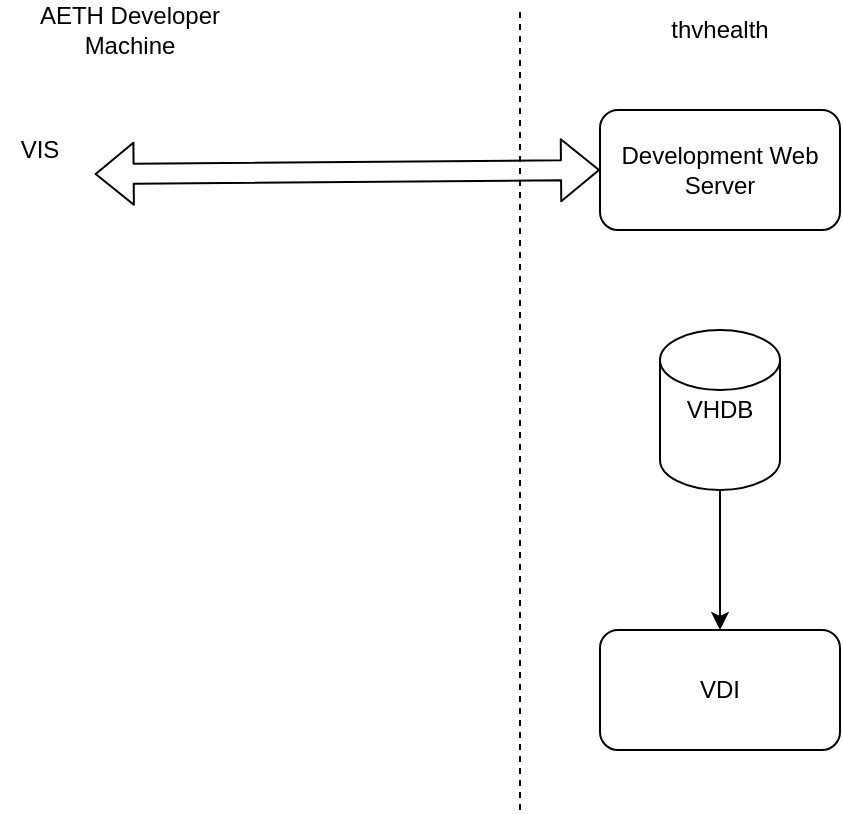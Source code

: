 <mxfile version="13.6.5" type="github">
  <diagram id="ypnYGRSSU72VjGxtLLSO" name="Page-1">
    <mxGraphModel dx="782" dy="469" grid="1" gridSize="10" guides="1" tooltips="1" connect="1" arrows="1" fold="1" page="1" pageScale="1" pageWidth="850" pageHeight="1100" math="0" shadow="0">
      <root>
        <mxCell id="0" />
        <mxCell id="1" parent="0" />
        <mxCell id="oPlSZlFirL73gus11Fi7-1" value="AETH Developer Machine" style="text;html=1;strokeColor=none;fillColor=none;align=center;verticalAlign=middle;whiteSpace=wrap;rounded=0;" vertex="1" parent="1">
          <mxGeometry x="110" y="60" width="110" height="20" as="geometry" />
        </mxCell>
        <mxCell id="oPlSZlFirL73gus11Fi7-3" value="thvhealth" style="text;html=1;strokeColor=none;fillColor=none;align=center;verticalAlign=middle;whiteSpace=wrap;rounded=0;" vertex="1" parent="1">
          <mxGeometry x="440" y="60" width="40" height="20" as="geometry" />
        </mxCell>
        <mxCell id="oPlSZlFirL73gus11Fi7-4" value="" style="endArrow=none;dashed=1;html=1;" edge="1" parent="1">
          <mxGeometry width="50" height="50" relative="1" as="geometry">
            <mxPoint x="360" y="460" as="sourcePoint" />
            <mxPoint x="360" y="60" as="targetPoint" />
          </mxGeometry>
        </mxCell>
        <mxCell id="oPlSZlFirL73gus11Fi7-5" value="Development Web Server" style="rounded=1;whiteSpace=wrap;html=1;" vertex="1" parent="1">
          <mxGeometry x="400" y="110" width="120" height="60" as="geometry" />
        </mxCell>
        <mxCell id="oPlSZlFirL73gus11Fi7-6" value="VIS" style="text;html=1;strokeColor=none;fillColor=none;align=center;verticalAlign=middle;whiteSpace=wrap;rounded=0;" vertex="1" parent="1">
          <mxGeometry x="100" y="120" width="40" height="20" as="geometry" />
        </mxCell>
        <mxCell id="oPlSZlFirL73gus11Fi7-7" value="" style="shape=flexArrow;endArrow=classic;startArrow=classic;html=1;exitX=1.183;exitY=1.1;exitDx=0;exitDy=0;exitPerimeter=0;entryX=0;entryY=0.5;entryDx=0;entryDy=0;" edge="1" parent="1" source="oPlSZlFirL73gus11Fi7-6" target="oPlSZlFirL73gus11Fi7-5">
          <mxGeometry width="50" height="50" relative="1" as="geometry">
            <mxPoint x="380" y="250" as="sourcePoint" />
            <mxPoint x="430" y="200" as="targetPoint" />
          </mxGeometry>
        </mxCell>
        <mxCell id="oPlSZlFirL73gus11Fi7-11" value="" style="edgeStyle=orthogonalEdgeStyle;rounded=0;orthogonalLoop=1;jettySize=auto;html=1;" edge="1" parent="1" source="oPlSZlFirL73gus11Fi7-9" target="oPlSZlFirL73gus11Fi7-10">
          <mxGeometry relative="1" as="geometry" />
        </mxCell>
        <mxCell id="oPlSZlFirL73gus11Fi7-9" value="VHDB" style="shape=cylinder2;whiteSpace=wrap;html=1;boundedLbl=1;backgroundOutline=1;size=15;" vertex="1" parent="1">
          <mxGeometry x="430" y="220" width="60" height="80" as="geometry" />
        </mxCell>
        <mxCell id="oPlSZlFirL73gus11Fi7-10" value="VDI" style="rounded=1;whiteSpace=wrap;html=1;" vertex="1" parent="1">
          <mxGeometry x="400" y="370" width="120" height="60" as="geometry" />
        </mxCell>
      </root>
    </mxGraphModel>
  </diagram>
</mxfile>
